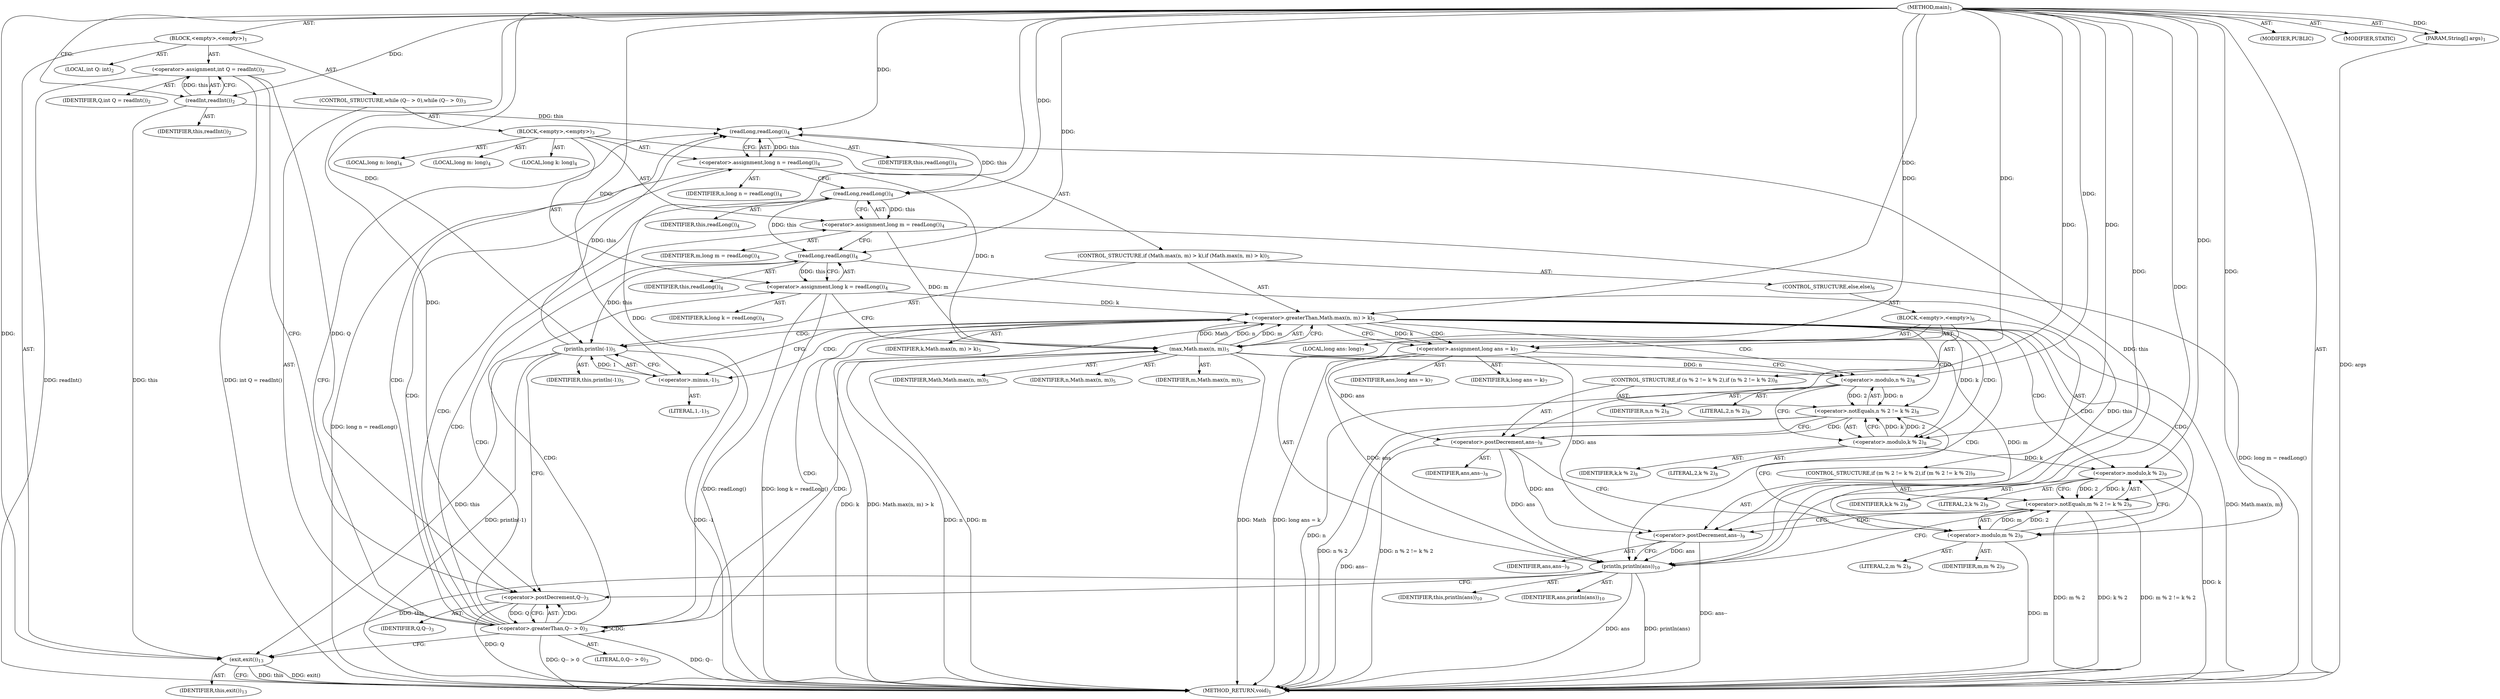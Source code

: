 digraph "main" {  
"17" [label = <(METHOD,main)<SUB>1</SUB>> ]
"18" [label = <(PARAM,String[] args)<SUB>1</SUB>> ]
"19" [label = <(BLOCK,&lt;empty&gt;,&lt;empty&gt;)<SUB>1</SUB>> ]
"20" [label = <(LOCAL,int Q: int)<SUB>2</SUB>> ]
"21" [label = <(&lt;operator&gt;.assignment,int Q = readInt())<SUB>2</SUB>> ]
"22" [label = <(IDENTIFIER,Q,int Q = readInt())<SUB>2</SUB>> ]
"23" [label = <(readInt,readInt())<SUB>2</SUB>> ]
"24" [label = <(IDENTIFIER,this,readInt())<SUB>2</SUB>> ]
"25" [label = <(CONTROL_STRUCTURE,while (Q-- &gt; 0),while (Q-- &gt; 0))<SUB>3</SUB>> ]
"26" [label = <(&lt;operator&gt;.greaterThan,Q-- &gt; 0)<SUB>3</SUB>> ]
"27" [label = <(&lt;operator&gt;.postDecrement,Q--)<SUB>3</SUB>> ]
"28" [label = <(IDENTIFIER,Q,Q--)<SUB>3</SUB>> ]
"29" [label = <(LITERAL,0,Q-- &gt; 0)<SUB>3</SUB>> ]
"30" [label = <(BLOCK,&lt;empty&gt;,&lt;empty&gt;)<SUB>3</SUB>> ]
"31" [label = <(LOCAL,long n: long)<SUB>4</SUB>> ]
"32" [label = <(LOCAL,long m: long)<SUB>4</SUB>> ]
"33" [label = <(LOCAL,long k: long)<SUB>4</SUB>> ]
"34" [label = <(&lt;operator&gt;.assignment,long n = readLong())<SUB>4</SUB>> ]
"35" [label = <(IDENTIFIER,n,long n = readLong())<SUB>4</SUB>> ]
"36" [label = <(readLong,readLong())<SUB>4</SUB>> ]
"37" [label = <(IDENTIFIER,this,readLong())<SUB>4</SUB>> ]
"38" [label = <(&lt;operator&gt;.assignment,long m = readLong())<SUB>4</SUB>> ]
"39" [label = <(IDENTIFIER,m,long m = readLong())<SUB>4</SUB>> ]
"40" [label = <(readLong,readLong())<SUB>4</SUB>> ]
"41" [label = <(IDENTIFIER,this,readLong())<SUB>4</SUB>> ]
"42" [label = <(&lt;operator&gt;.assignment,long k = readLong())<SUB>4</SUB>> ]
"43" [label = <(IDENTIFIER,k,long k = readLong())<SUB>4</SUB>> ]
"44" [label = <(readLong,readLong())<SUB>4</SUB>> ]
"45" [label = <(IDENTIFIER,this,readLong())<SUB>4</SUB>> ]
"46" [label = <(CONTROL_STRUCTURE,if (Math.max(n, m) &gt; k),if (Math.max(n, m) &gt; k))<SUB>5</SUB>> ]
"47" [label = <(&lt;operator&gt;.greaterThan,Math.max(n, m) &gt; k)<SUB>5</SUB>> ]
"48" [label = <(max,Math.max(n, m))<SUB>5</SUB>> ]
"49" [label = <(IDENTIFIER,Math,Math.max(n, m))<SUB>5</SUB>> ]
"50" [label = <(IDENTIFIER,n,Math.max(n, m))<SUB>5</SUB>> ]
"51" [label = <(IDENTIFIER,m,Math.max(n, m))<SUB>5</SUB>> ]
"52" [label = <(IDENTIFIER,k,Math.max(n, m) &gt; k)<SUB>5</SUB>> ]
"53" [label = <(println,println(-1))<SUB>5</SUB>> ]
"54" [label = <(IDENTIFIER,this,println(-1))<SUB>5</SUB>> ]
"55" [label = <(&lt;operator&gt;.minus,-1)<SUB>5</SUB>> ]
"56" [label = <(LITERAL,1,-1)<SUB>5</SUB>> ]
"57" [label = <(CONTROL_STRUCTURE,else,else)<SUB>6</SUB>> ]
"58" [label = <(BLOCK,&lt;empty&gt;,&lt;empty&gt;)<SUB>6</SUB>> ]
"59" [label = <(LOCAL,long ans: long)<SUB>7</SUB>> ]
"60" [label = <(&lt;operator&gt;.assignment,long ans = k)<SUB>7</SUB>> ]
"61" [label = <(IDENTIFIER,ans,long ans = k)<SUB>7</SUB>> ]
"62" [label = <(IDENTIFIER,k,long ans = k)<SUB>7</SUB>> ]
"63" [label = <(CONTROL_STRUCTURE,if (n % 2 != k % 2),if (n % 2 != k % 2))<SUB>8</SUB>> ]
"64" [label = <(&lt;operator&gt;.notEquals,n % 2 != k % 2)<SUB>8</SUB>> ]
"65" [label = <(&lt;operator&gt;.modulo,n % 2)<SUB>8</SUB>> ]
"66" [label = <(IDENTIFIER,n,n % 2)<SUB>8</SUB>> ]
"67" [label = <(LITERAL,2,n % 2)<SUB>8</SUB>> ]
"68" [label = <(&lt;operator&gt;.modulo,k % 2)<SUB>8</SUB>> ]
"69" [label = <(IDENTIFIER,k,k % 2)<SUB>8</SUB>> ]
"70" [label = <(LITERAL,2,k % 2)<SUB>8</SUB>> ]
"71" [label = <(&lt;operator&gt;.postDecrement,ans--)<SUB>8</SUB>> ]
"72" [label = <(IDENTIFIER,ans,ans--)<SUB>8</SUB>> ]
"73" [label = <(CONTROL_STRUCTURE,if (m % 2 != k % 2),if (m % 2 != k % 2))<SUB>9</SUB>> ]
"74" [label = <(&lt;operator&gt;.notEquals,m % 2 != k % 2)<SUB>9</SUB>> ]
"75" [label = <(&lt;operator&gt;.modulo,m % 2)<SUB>9</SUB>> ]
"76" [label = <(IDENTIFIER,m,m % 2)<SUB>9</SUB>> ]
"77" [label = <(LITERAL,2,m % 2)<SUB>9</SUB>> ]
"78" [label = <(&lt;operator&gt;.modulo,k % 2)<SUB>9</SUB>> ]
"79" [label = <(IDENTIFIER,k,k % 2)<SUB>9</SUB>> ]
"80" [label = <(LITERAL,2,k % 2)<SUB>9</SUB>> ]
"81" [label = <(&lt;operator&gt;.postDecrement,ans--)<SUB>9</SUB>> ]
"82" [label = <(IDENTIFIER,ans,ans--)<SUB>9</SUB>> ]
"83" [label = <(println,println(ans))<SUB>10</SUB>> ]
"84" [label = <(IDENTIFIER,this,println(ans))<SUB>10</SUB>> ]
"85" [label = <(IDENTIFIER,ans,println(ans))<SUB>10</SUB>> ]
"86" [label = <(exit,exit())<SUB>13</SUB>> ]
"87" [label = <(IDENTIFIER,this,exit())<SUB>13</SUB>> ]
"88" [label = <(MODIFIER,PUBLIC)> ]
"89" [label = <(MODIFIER,STATIC)> ]
"90" [label = <(METHOD_RETURN,void)<SUB>1</SUB>> ]
  "17" -> "18"  [ label = "AST: "] 
  "17" -> "19"  [ label = "AST: "] 
  "17" -> "88"  [ label = "AST: "] 
  "17" -> "89"  [ label = "AST: "] 
  "17" -> "90"  [ label = "AST: "] 
  "19" -> "20"  [ label = "AST: "] 
  "19" -> "21"  [ label = "AST: "] 
  "19" -> "25"  [ label = "AST: "] 
  "19" -> "86"  [ label = "AST: "] 
  "21" -> "22"  [ label = "AST: "] 
  "21" -> "23"  [ label = "AST: "] 
  "23" -> "24"  [ label = "AST: "] 
  "25" -> "26"  [ label = "AST: "] 
  "25" -> "30"  [ label = "AST: "] 
  "26" -> "27"  [ label = "AST: "] 
  "26" -> "29"  [ label = "AST: "] 
  "27" -> "28"  [ label = "AST: "] 
  "30" -> "31"  [ label = "AST: "] 
  "30" -> "32"  [ label = "AST: "] 
  "30" -> "33"  [ label = "AST: "] 
  "30" -> "34"  [ label = "AST: "] 
  "30" -> "38"  [ label = "AST: "] 
  "30" -> "42"  [ label = "AST: "] 
  "30" -> "46"  [ label = "AST: "] 
  "34" -> "35"  [ label = "AST: "] 
  "34" -> "36"  [ label = "AST: "] 
  "36" -> "37"  [ label = "AST: "] 
  "38" -> "39"  [ label = "AST: "] 
  "38" -> "40"  [ label = "AST: "] 
  "40" -> "41"  [ label = "AST: "] 
  "42" -> "43"  [ label = "AST: "] 
  "42" -> "44"  [ label = "AST: "] 
  "44" -> "45"  [ label = "AST: "] 
  "46" -> "47"  [ label = "AST: "] 
  "46" -> "53"  [ label = "AST: "] 
  "46" -> "57"  [ label = "AST: "] 
  "47" -> "48"  [ label = "AST: "] 
  "47" -> "52"  [ label = "AST: "] 
  "48" -> "49"  [ label = "AST: "] 
  "48" -> "50"  [ label = "AST: "] 
  "48" -> "51"  [ label = "AST: "] 
  "53" -> "54"  [ label = "AST: "] 
  "53" -> "55"  [ label = "AST: "] 
  "55" -> "56"  [ label = "AST: "] 
  "57" -> "58"  [ label = "AST: "] 
  "58" -> "59"  [ label = "AST: "] 
  "58" -> "60"  [ label = "AST: "] 
  "58" -> "63"  [ label = "AST: "] 
  "58" -> "73"  [ label = "AST: "] 
  "58" -> "83"  [ label = "AST: "] 
  "60" -> "61"  [ label = "AST: "] 
  "60" -> "62"  [ label = "AST: "] 
  "63" -> "64"  [ label = "AST: "] 
  "63" -> "71"  [ label = "AST: "] 
  "64" -> "65"  [ label = "AST: "] 
  "64" -> "68"  [ label = "AST: "] 
  "65" -> "66"  [ label = "AST: "] 
  "65" -> "67"  [ label = "AST: "] 
  "68" -> "69"  [ label = "AST: "] 
  "68" -> "70"  [ label = "AST: "] 
  "71" -> "72"  [ label = "AST: "] 
  "73" -> "74"  [ label = "AST: "] 
  "73" -> "81"  [ label = "AST: "] 
  "74" -> "75"  [ label = "AST: "] 
  "74" -> "78"  [ label = "AST: "] 
  "75" -> "76"  [ label = "AST: "] 
  "75" -> "77"  [ label = "AST: "] 
  "78" -> "79"  [ label = "AST: "] 
  "78" -> "80"  [ label = "AST: "] 
  "81" -> "82"  [ label = "AST: "] 
  "83" -> "84"  [ label = "AST: "] 
  "83" -> "85"  [ label = "AST: "] 
  "86" -> "87"  [ label = "AST: "] 
  "21" -> "27"  [ label = "CFG: "] 
  "86" -> "90"  [ label = "CFG: "] 
  "23" -> "21"  [ label = "CFG: "] 
  "26" -> "36"  [ label = "CFG: "] 
  "26" -> "86"  [ label = "CFG: "] 
  "27" -> "26"  [ label = "CFG: "] 
  "34" -> "40"  [ label = "CFG: "] 
  "38" -> "44"  [ label = "CFG: "] 
  "42" -> "48"  [ label = "CFG: "] 
  "36" -> "34"  [ label = "CFG: "] 
  "40" -> "38"  [ label = "CFG: "] 
  "44" -> "42"  [ label = "CFG: "] 
  "47" -> "55"  [ label = "CFG: "] 
  "47" -> "60"  [ label = "CFG: "] 
  "53" -> "27"  [ label = "CFG: "] 
  "48" -> "47"  [ label = "CFG: "] 
  "55" -> "53"  [ label = "CFG: "] 
  "60" -> "65"  [ label = "CFG: "] 
  "83" -> "27"  [ label = "CFG: "] 
  "64" -> "71"  [ label = "CFG: "] 
  "64" -> "75"  [ label = "CFG: "] 
  "71" -> "75"  [ label = "CFG: "] 
  "74" -> "81"  [ label = "CFG: "] 
  "74" -> "83"  [ label = "CFG: "] 
  "81" -> "83"  [ label = "CFG: "] 
  "65" -> "68"  [ label = "CFG: "] 
  "68" -> "64"  [ label = "CFG: "] 
  "75" -> "78"  [ label = "CFG: "] 
  "78" -> "74"  [ label = "CFG: "] 
  "17" -> "23"  [ label = "CFG: "] 
  "18" -> "90"  [ label = "DDG: args"] 
  "21" -> "90"  [ label = "DDG: readInt()"] 
  "21" -> "90"  [ label = "DDG: int Q = readInt()"] 
  "27" -> "90"  [ label = "DDG: Q"] 
  "26" -> "90"  [ label = "DDG: Q--"] 
  "26" -> "90"  [ label = "DDG: Q-- &gt; 0"] 
  "86" -> "90"  [ label = "DDG: this"] 
  "86" -> "90"  [ label = "DDG: exit()"] 
  "34" -> "90"  [ label = "DDG: long n = readLong()"] 
  "38" -> "90"  [ label = "DDG: long m = readLong()"] 
  "42" -> "90"  [ label = "DDG: readLong()"] 
  "42" -> "90"  [ label = "DDG: long k = readLong()"] 
  "48" -> "90"  [ label = "DDG: n"] 
  "48" -> "90"  [ label = "DDG: m"] 
  "47" -> "90"  [ label = "DDG: Math.max(n, m)"] 
  "47" -> "90"  [ label = "DDG: k"] 
  "47" -> "90"  [ label = "DDG: Math.max(n, m) &gt; k"] 
  "60" -> "90"  [ label = "DDG: long ans = k"] 
  "65" -> "90"  [ label = "DDG: n"] 
  "64" -> "90"  [ label = "DDG: n % 2"] 
  "64" -> "90"  [ label = "DDG: n % 2 != k % 2"] 
  "71" -> "90"  [ label = "DDG: ans--"] 
  "75" -> "90"  [ label = "DDG: m"] 
  "74" -> "90"  [ label = "DDG: m % 2"] 
  "78" -> "90"  [ label = "DDG: k"] 
  "74" -> "90"  [ label = "DDG: k % 2"] 
  "74" -> "90"  [ label = "DDG: m % 2 != k % 2"] 
  "81" -> "90"  [ label = "DDG: ans--"] 
  "83" -> "90"  [ label = "DDG: ans"] 
  "83" -> "90"  [ label = "DDG: println(ans)"] 
  "53" -> "90"  [ label = "DDG: -1"] 
  "53" -> "90"  [ label = "DDG: println(-1)"] 
  "48" -> "90"  [ label = "DDG: Math"] 
  "17" -> "18"  [ label = "DDG: "] 
  "23" -> "21"  [ label = "DDG: this"] 
  "23" -> "86"  [ label = "DDG: this"] 
  "83" -> "86"  [ label = "DDG: this"] 
  "53" -> "86"  [ label = "DDG: this"] 
  "17" -> "86"  [ label = "DDG: "] 
  "17" -> "23"  [ label = "DDG: "] 
  "27" -> "26"  [ label = "DDG: Q"] 
  "17" -> "26"  [ label = "DDG: "] 
  "36" -> "34"  [ label = "DDG: this"] 
  "40" -> "38"  [ label = "DDG: this"] 
  "44" -> "42"  [ label = "DDG: this"] 
  "21" -> "27"  [ label = "DDG: Q"] 
  "17" -> "27"  [ label = "DDG: "] 
  "23" -> "36"  [ label = "DDG: this"] 
  "83" -> "36"  [ label = "DDG: this"] 
  "53" -> "36"  [ label = "DDG: this"] 
  "17" -> "36"  [ label = "DDG: "] 
  "36" -> "40"  [ label = "DDG: this"] 
  "17" -> "40"  [ label = "DDG: "] 
  "40" -> "44"  [ label = "DDG: this"] 
  "17" -> "44"  [ label = "DDG: "] 
  "48" -> "47"  [ label = "DDG: Math"] 
  "48" -> "47"  [ label = "DDG: n"] 
  "48" -> "47"  [ label = "DDG: m"] 
  "42" -> "47"  [ label = "DDG: k"] 
  "17" -> "47"  [ label = "DDG: "] 
  "44" -> "53"  [ label = "DDG: this"] 
  "17" -> "53"  [ label = "DDG: "] 
  "55" -> "53"  [ label = "DDG: 1"] 
  "17" -> "48"  [ label = "DDG: "] 
  "34" -> "48"  [ label = "DDG: n"] 
  "38" -> "48"  [ label = "DDG: m"] 
  "17" -> "55"  [ label = "DDG: "] 
  "47" -> "60"  [ label = "DDG: k"] 
  "17" -> "60"  [ label = "DDG: "] 
  "44" -> "83"  [ label = "DDG: this"] 
  "17" -> "83"  [ label = "DDG: "] 
  "60" -> "83"  [ label = "DDG: ans"] 
  "71" -> "83"  [ label = "DDG: ans"] 
  "81" -> "83"  [ label = "DDG: ans"] 
  "65" -> "64"  [ label = "DDG: n"] 
  "65" -> "64"  [ label = "DDG: 2"] 
  "68" -> "64"  [ label = "DDG: k"] 
  "68" -> "64"  [ label = "DDG: 2"] 
  "60" -> "71"  [ label = "DDG: ans"] 
  "17" -> "71"  [ label = "DDG: "] 
  "75" -> "74"  [ label = "DDG: m"] 
  "75" -> "74"  [ label = "DDG: 2"] 
  "78" -> "74"  [ label = "DDG: k"] 
  "78" -> "74"  [ label = "DDG: 2"] 
  "60" -> "81"  [ label = "DDG: ans"] 
  "71" -> "81"  [ label = "DDG: ans"] 
  "17" -> "81"  [ label = "DDG: "] 
  "48" -> "65"  [ label = "DDG: n"] 
  "17" -> "65"  [ label = "DDG: "] 
  "17" -> "68"  [ label = "DDG: "] 
  "47" -> "68"  [ label = "DDG: k"] 
  "48" -> "75"  [ label = "DDG: m"] 
  "17" -> "75"  [ label = "DDG: "] 
  "68" -> "78"  [ label = "DDG: k"] 
  "17" -> "78"  [ label = "DDG: "] 
  "26" -> "47"  [ label = "CDG: "] 
  "26" -> "34"  [ label = "CDG: "] 
  "26" -> "48"  [ label = "CDG: "] 
  "26" -> "26"  [ label = "CDG: "] 
  "26" -> "42"  [ label = "CDG: "] 
  "26" -> "38"  [ label = "CDG: "] 
  "26" -> "27"  [ label = "CDG: "] 
  "26" -> "40"  [ label = "CDG: "] 
  "26" -> "44"  [ label = "CDG: "] 
  "26" -> "36"  [ label = "CDG: "] 
  "47" -> "68"  [ label = "CDG: "] 
  "47" -> "60"  [ label = "CDG: "] 
  "47" -> "64"  [ label = "CDG: "] 
  "47" -> "75"  [ label = "CDG: "] 
  "47" -> "74"  [ label = "CDG: "] 
  "47" -> "65"  [ label = "CDG: "] 
  "47" -> "83"  [ label = "CDG: "] 
  "47" -> "53"  [ label = "CDG: "] 
  "47" -> "55"  [ label = "CDG: "] 
  "47" -> "78"  [ label = "CDG: "] 
  "64" -> "71"  [ label = "CDG: "] 
  "74" -> "81"  [ label = "CDG: "] 
}
